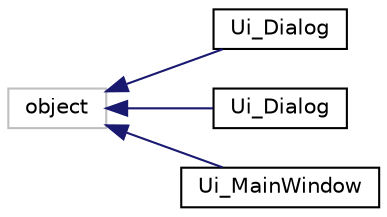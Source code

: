 digraph "Graphical Class Hierarchy"
{
 // LATEX_PDF_SIZE
  edge [fontname="Helvetica",fontsize="10",labelfontname="Helvetica",labelfontsize="10"];
  node [fontname="Helvetica",fontsize="10",shape=record];
  rankdir="LR";
  Node3 [label="object",height=0.2,width=0.4,color="grey75", fillcolor="white", style="filled",tooltip=" "];
  Node3 -> Node0 [dir="back",color="midnightblue",fontsize="10",style="solid",fontname="Helvetica"];
  Node0 [label="Ui_Dialog",height=0.2,width=0.4,color="black", fillcolor="white", style="filled",URL="$classmemory__map__dialog__autogen_1_1Ui__Dialog.html",tooltip=" "];
  Node3 -> Node5 [dir="back",color="midnightblue",fontsize="10",style="solid",fontname="Helvetica"];
  Node5 [label="Ui_Dialog",height=0.2,width=0.4,color="black", fillcolor="white", style="filled",URL="$classmonitor__dialog__autogen_1_1Ui__Dialog.html",tooltip=" "];
  Node3 -> Node6 [dir="back",color="midnightblue",fontsize="10",style="solid",fontname="Helvetica"];
  Node6 [label="Ui_MainWindow",height=0.2,width=0.4,color="black", fillcolor="white", style="filled",URL="$classwindow__autogen_1_1Ui__MainWindow.html",tooltip=" "];
}
